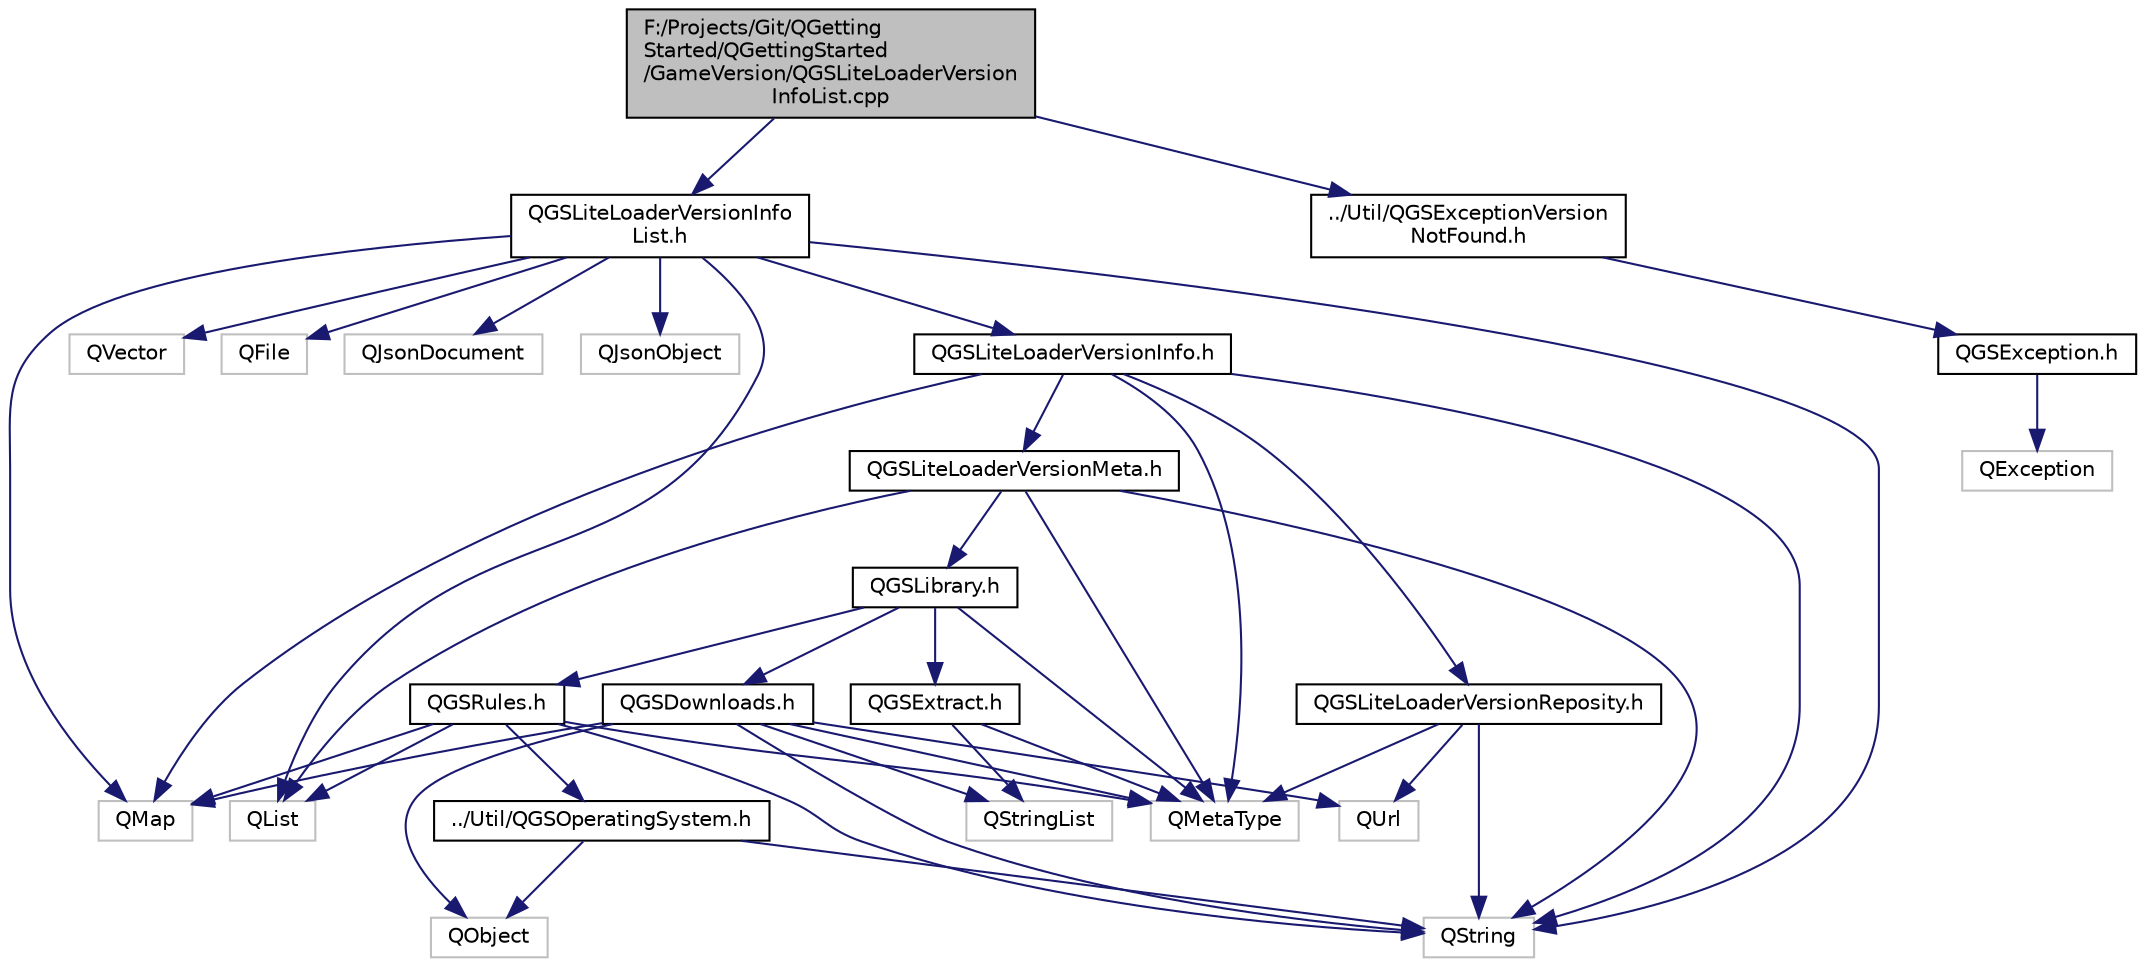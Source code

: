 digraph "F:/Projects/Git/QGettingStarted/QGettingStarted/GameVersion/QGSLiteLoaderVersionInfoList.cpp"
{
  edge [fontname="Helvetica",fontsize="10",labelfontname="Helvetica",labelfontsize="10"];
  node [fontname="Helvetica",fontsize="10",shape=record];
  Node0 [label="F:/Projects/Git/QGetting\lStarted/QGettingStarted\l/GameVersion/QGSLiteLoaderVersion\lInfoList.cpp",height=0.2,width=0.4,color="black", fillcolor="grey75", style="filled", fontcolor="black"];
  Node0 -> Node1 [color="midnightblue",fontsize="10",style="solid",fontname="Helvetica"];
  Node1 [label="QGSLiteLoaderVersionInfo\lList.h",height=0.2,width=0.4,color="black", fillcolor="white", style="filled",URL="$_q_g_s_lite_loader_version_info_list_8h.html"];
  Node1 -> Node2 [color="midnightblue",fontsize="10",style="solid",fontname="Helvetica"];
  Node2 [label="QString",height=0.2,width=0.4,color="grey75", fillcolor="white", style="filled"];
  Node1 -> Node3 [color="midnightblue",fontsize="10",style="solid",fontname="Helvetica"];
  Node3 [label="QMap",height=0.2,width=0.4,color="grey75", fillcolor="white", style="filled"];
  Node1 -> Node4 [color="midnightblue",fontsize="10",style="solid",fontname="Helvetica"];
  Node4 [label="QVector",height=0.2,width=0.4,color="grey75", fillcolor="white", style="filled"];
  Node1 -> Node5 [color="midnightblue",fontsize="10",style="solid",fontname="Helvetica"];
  Node5 [label="QFile",height=0.2,width=0.4,color="grey75", fillcolor="white", style="filled"];
  Node1 -> Node6 [color="midnightblue",fontsize="10",style="solid",fontname="Helvetica"];
  Node6 [label="QJsonDocument",height=0.2,width=0.4,color="grey75", fillcolor="white", style="filled"];
  Node1 -> Node7 [color="midnightblue",fontsize="10",style="solid",fontname="Helvetica"];
  Node7 [label="QJsonObject",height=0.2,width=0.4,color="grey75", fillcolor="white", style="filled"];
  Node1 -> Node8 [color="midnightblue",fontsize="10",style="solid",fontname="Helvetica"];
  Node8 [label="QList",height=0.2,width=0.4,color="grey75", fillcolor="white", style="filled"];
  Node1 -> Node9 [color="midnightblue",fontsize="10",style="solid",fontname="Helvetica"];
  Node9 [label="QGSLiteLoaderVersionInfo.h",height=0.2,width=0.4,color="black", fillcolor="white", style="filled",URL="$_q_g_s_lite_loader_version_info_8h.html"];
  Node9 -> Node2 [color="midnightblue",fontsize="10",style="solid",fontname="Helvetica"];
  Node9 -> Node3 [color="midnightblue",fontsize="10",style="solid",fontname="Helvetica"];
  Node9 -> Node10 [color="midnightblue",fontsize="10",style="solid",fontname="Helvetica"];
  Node10 [label="QMetaType",height=0.2,width=0.4,color="grey75", fillcolor="white", style="filled"];
  Node9 -> Node11 [color="midnightblue",fontsize="10",style="solid",fontname="Helvetica"];
  Node11 [label="QGSLiteLoaderVersionReposity.h",height=0.2,width=0.4,color="black", fillcolor="white", style="filled",URL="$_q_g_s_lite_loader_version_reposity_8h.html"];
  Node11 -> Node12 [color="midnightblue",fontsize="10",style="solid",fontname="Helvetica"];
  Node12 [label="QUrl",height=0.2,width=0.4,color="grey75", fillcolor="white", style="filled"];
  Node11 -> Node2 [color="midnightblue",fontsize="10",style="solid",fontname="Helvetica"];
  Node11 -> Node10 [color="midnightblue",fontsize="10",style="solid",fontname="Helvetica"];
  Node9 -> Node13 [color="midnightblue",fontsize="10",style="solid",fontname="Helvetica"];
  Node13 [label="QGSLiteLoaderVersionMeta.h",height=0.2,width=0.4,color="black", fillcolor="white", style="filled",URL="$_q_g_s_lite_loader_version_meta_8h.html"];
  Node13 -> Node8 [color="midnightblue",fontsize="10",style="solid",fontname="Helvetica"];
  Node13 -> Node2 [color="midnightblue",fontsize="10",style="solid",fontname="Helvetica"];
  Node13 -> Node10 [color="midnightblue",fontsize="10",style="solid",fontname="Helvetica"];
  Node13 -> Node14 [color="midnightblue",fontsize="10",style="solid",fontname="Helvetica"];
  Node14 [label="QGSLibrary.h",height=0.2,width=0.4,color="black", fillcolor="white", style="filled",URL="$_q_g_s_library_8h.html"];
  Node14 -> Node10 [color="midnightblue",fontsize="10",style="solid",fontname="Helvetica"];
  Node14 -> Node15 [color="midnightblue",fontsize="10",style="solid",fontname="Helvetica"];
  Node15 [label="QGSExtract.h",height=0.2,width=0.4,color="black", fillcolor="white", style="filled",URL="$_q_g_s_extract_8h.html"];
  Node15 -> Node16 [color="midnightblue",fontsize="10",style="solid",fontname="Helvetica"];
  Node16 [label="QStringList",height=0.2,width=0.4,color="grey75", fillcolor="white", style="filled"];
  Node15 -> Node10 [color="midnightblue",fontsize="10",style="solid",fontname="Helvetica"];
  Node14 -> Node17 [color="midnightblue",fontsize="10",style="solid",fontname="Helvetica"];
  Node17 [label="QGSRules.h",height=0.2,width=0.4,color="black", fillcolor="white", style="filled",URL="$_q_g_s_rules_8h.html"];
  Node17 -> Node8 [color="midnightblue",fontsize="10",style="solid",fontname="Helvetica"];
  Node17 -> Node2 [color="midnightblue",fontsize="10",style="solid",fontname="Helvetica"];
  Node17 -> Node3 [color="midnightblue",fontsize="10",style="solid",fontname="Helvetica"];
  Node17 -> Node10 [color="midnightblue",fontsize="10",style="solid",fontname="Helvetica"];
  Node17 -> Node18 [color="midnightblue",fontsize="10",style="solid",fontname="Helvetica"];
  Node18 [label="../Util/QGSOperatingSystem.h",height=0.2,width=0.4,color="black", fillcolor="white", style="filled",URL="$_q_g_s_operating_system_8h.html"];
  Node18 -> Node2 [color="midnightblue",fontsize="10",style="solid",fontname="Helvetica"];
  Node18 -> Node19 [color="midnightblue",fontsize="10",style="solid",fontname="Helvetica"];
  Node19 [label="QObject",height=0.2,width=0.4,color="grey75", fillcolor="white", style="filled"];
  Node14 -> Node20 [color="midnightblue",fontsize="10",style="solid",fontname="Helvetica"];
  Node20 [label="QGSDownloads.h",height=0.2,width=0.4,color="black", fillcolor="white", style="filled",URL="$_q_g_s_downloads_8h.html"];
  Node20 -> Node2 [color="midnightblue",fontsize="10",style="solid",fontname="Helvetica"];
  Node20 -> Node12 [color="midnightblue",fontsize="10",style="solid",fontname="Helvetica"];
  Node20 -> Node3 [color="midnightblue",fontsize="10",style="solid",fontname="Helvetica"];
  Node20 -> Node16 [color="midnightblue",fontsize="10",style="solid",fontname="Helvetica"];
  Node20 -> Node19 [color="midnightblue",fontsize="10",style="solid",fontname="Helvetica"];
  Node20 -> Node10 [color="midnightblue",fontsize="10",style="solid",fontname="Helvetica"];
  Node0 -> Node21 [color="midnightblue",fontsize="10",style="solid",fontname="Helvetica"];
  Node21 [label="../Util/QGSExceptionVersion\lNotFound.h",height=0.2,width=0.4,color="black", fillcolor="white", style="filled",URL="$_q_g_s_exception_version_not_found_8h.html"];
  Node21 -> Node22 [color="midnightblue",fontsize="10",style="solid",fontname="Helvetica"];
  Node22 [label="QGSException.h",height=0.2,width=0.4,color="black", fillcolor="white", style="filled",URL="$_q_g_s_exception_8h.html"];
  Node22 -> Node23 [color="midnightblue",fontsize="10",style="solid",fontname="Helvetica"];
  Node23 [label="QException",height=0.2,width=0.4,color="grey75", fillcolor="white", style="filled"];
}
